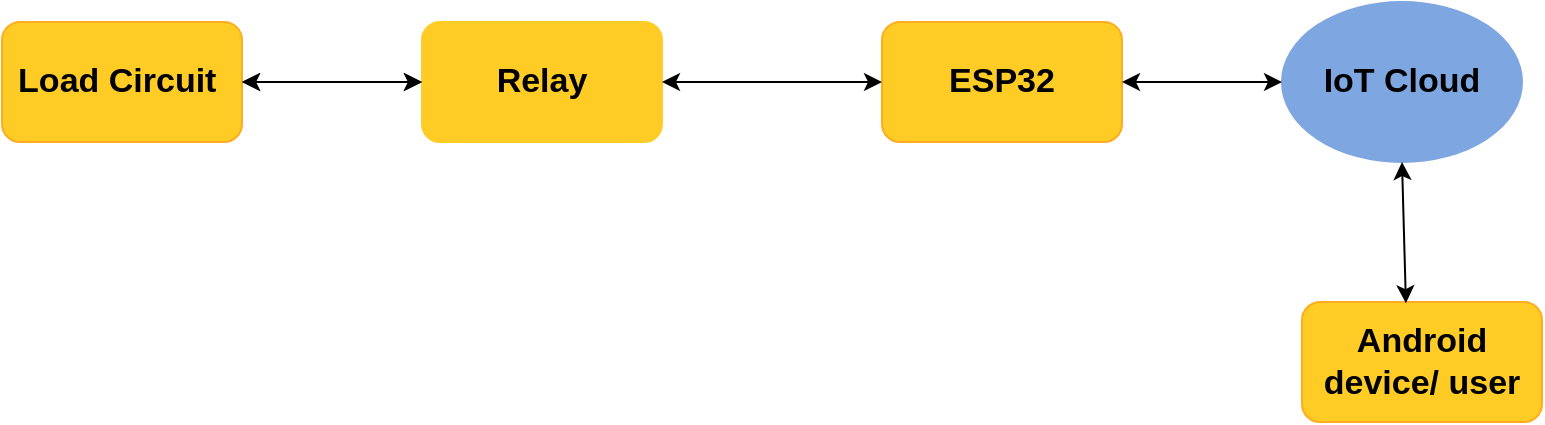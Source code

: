 <mxfile version="19.0.1" type="github">
  <diagram id="PB_0yafCSLIIiQL7z2hB" name="Page-1">
    <mxGraphModel dx="1038" dy="539" grid="1" gridSize="10" guides="1" tooltips="1" connect="1" arrows="1" fold="1" page="1" pageScale="1" pageWidth="827" pageHeight="1169" math="0" shadow="0">
      <root>
        <mxCell id="0" />
        <mxCell id="1" parent="0" />
        <mxCell id="tKqVFDBrydmDNNHpiu56-1" value="&lt;b&gt;&lt;font style=&quot;font-size: 17px;&quot;&gt;Load Circuit&amp;nbsp;&lt;/font&gt;&lt;/b&gt;" style="rounded=1;whiteSpace=wrap;html=1;fillColor=#FFCC26;strokeColor=#FFAD1F;" vertex="1" parent="1">
          <mxGeometry x="40" y="160" width="120" height="60" as="geometry" />
        </mxCell>
        <mxCell id="tKqVFDBrydmDNNHpiu56-2" value="&lt;b&gt;&lt;font style=&quot;font-size: 17px;&quot;&gt;Relay&lt;/font&gt;&lt;/b&gt;" style="rounded=1;whiteSpace=wrap;html=1;fillColor=#FFCC26;strokeColor=#FFCC26;" vertex="1" parent="1">
          <mxGeometry x="250" y="160" width="120" height="60" as="geometry" />
        </mxCell>
        <mxCell id="tKqVFDBrydmDNNHpiu56-3" value="&lt;font style=&quot;font-size: 17px;&quot;&gt;&lt;b&gt;ESP32&lt;/b&gt;&lt;/font&gt;" style="rounded=1;whiteSpace=wrap;html=1;fillColor=#FFCC26;strokeColor=#FFAD1F;" vertex="1" parent="1">
          <mxGeometry x="480" y="160" width="120" height="60" as="geometry" />
        </mxCell>
        <mxCell id="tKqVFDBrydmDNNHpiu56-5" value="&lt;b&gt;&lt;font style=&quot;font-size: 17px;&quot;&gt;IoT Cloud&lt;/font&gt;&lt;/b&gt;" style="ellipse;whiteSpace=wrap;html=1;fillColor=#7EA6E0;strokeColor=#7EA6E0;" vertex="1" parent="1">
          <mxGeometry x="680" y="150" width="120" height="80" as="geometry" />
        </mxCell>
        <mxCell id="tKqVFDBrydmDNNHpiu56-6" value="" style="endArrow=classic;startArrow=classic;html=1;rounded=0;fontSize=17;exitX=1;exitY=0.5;exitDx=0;exitDy=0;" edge="1" parent="1" source="tKqVFDBrydmDNNHpiu56-1">
          <mxGeometry width="50" height="50" relative="1" as="geometry">
            <mxPoint x="390" y="290" as="sourcePoint" />
            <mxPoint x="250" y="190" as="targetPoint" />
          </mxGeometry>
        </mxCell>
        <mxCell id="tKqVFDBrydmDNNHpiu56-7" value="" style="endArrow=classic;startArrow=classic;html=1;rounded=0;fontSize=17;exitX=1;exitY=0.5;exitDx=0;exitDy=0;" edge="1" parent="1" source="tKqVFDBrydmDNNHpiu56-1">
          <mxGeometry width="50" height="50" relative="1" as="geometry">
            <mxPoint x="160" y="190" as="sourcePoint" />
            <mxPoint x="250" y="190" as="targetPoint" />
            <Array as="points">
              <mxPoint x="210" y="190" />
            </Array>
          </mxGeometry>
        </mxCell>
        <mxCell id="tKqVFDBrydmDNNHpiu56-8" value="" style="endArrow=classic;startArrow=classic;html=1;rounded=0;fontSize=17;exitX=1;exitY=0.5;exitDx=0;exitDy=0;entryX=0;entryY=0.5;entryDx=0;entryDy=0;" edge="1" parent="1" source="tKqVFDBrydmDNNHpiu56-3" target="tKqVFDBrydmDNNHpiu56-5">
          <mxGeometry width="50" height="50" relative="1" as="geometry">
            <mxPoint x="620" y="210" as="sourcePoint" />
            <mxPoint x="670" y="160" as="targetPoint" />
            <Array as="points">
              <mxPoint x="640" y="190" />
            </Array>
          </mxGeometry>
        </mxCell>
        <mxCell id="tKqVFDBrydmDNNHpiu56-9" value="" style="endArrow=classic;startArrow=classic;html=1;rounded=0;fontSize=17;exitX=1;exitY=0.5;exitDx=0;exitDy=0;entryX=0;entryY=0.5;entryDx=0;entryDy=0;" edge="1" parent="1" source="tKqVFDBrydmDNNHpiu56-2" target="tKqVFDBrydmDNNHpiu56-3">
          <mxGeometry width="50" height="50" relative="1" as="geometry">
            <mxPoint x="389" y="215" as="sourcePoint" />
            <mxPoint x="439" y="165" as="targetPoint" />
          </mxGeometry>
        </mxCell>
        <mxCell id="tKqVFDBrydmDNNHpiu56-10" value="&lt;b&gt;Android device/ user&lt;/b&gt;" style="rounded=1;whiteSpace=wrap;html=1;fontSize=17;strokeColor=#FFAD1F;fillColor=#FFCC26;" vertex="1" parent="1">
          <mxGeometry x="690" y="300" width="120" height="60" as="geometry" />
        </mxCell>
        <mxCell id="tKqVFDBrydmDNNHpiu56-11" value="" style="endArrow=classic;startArrow=classic;html=1;rounded=0;fontSize=17;entryX=0.5;entryY=1;entryDx=0;entryDy=0;exitX=0.433;exitY=0.01;exitDx=0;exitDy=0;exitPerimeter=0;" edge="1" parent="1" source="tKqVFDBrydmDNNHpiu56-10" target="tKqVFDBrydmDNNHpiu56-5">
          <mxGeometry width="50" height="50" relative="1" as="geometry">
            <mxPoint x="390" y="280" as="sourcePoint" />
            <mxPoint x="440" y="230" as="targetPoint" />
          </mxGeometry>
        </mxCell>
      </root>
    </mxGraphModel>
  </diagram>
</mxfile>
